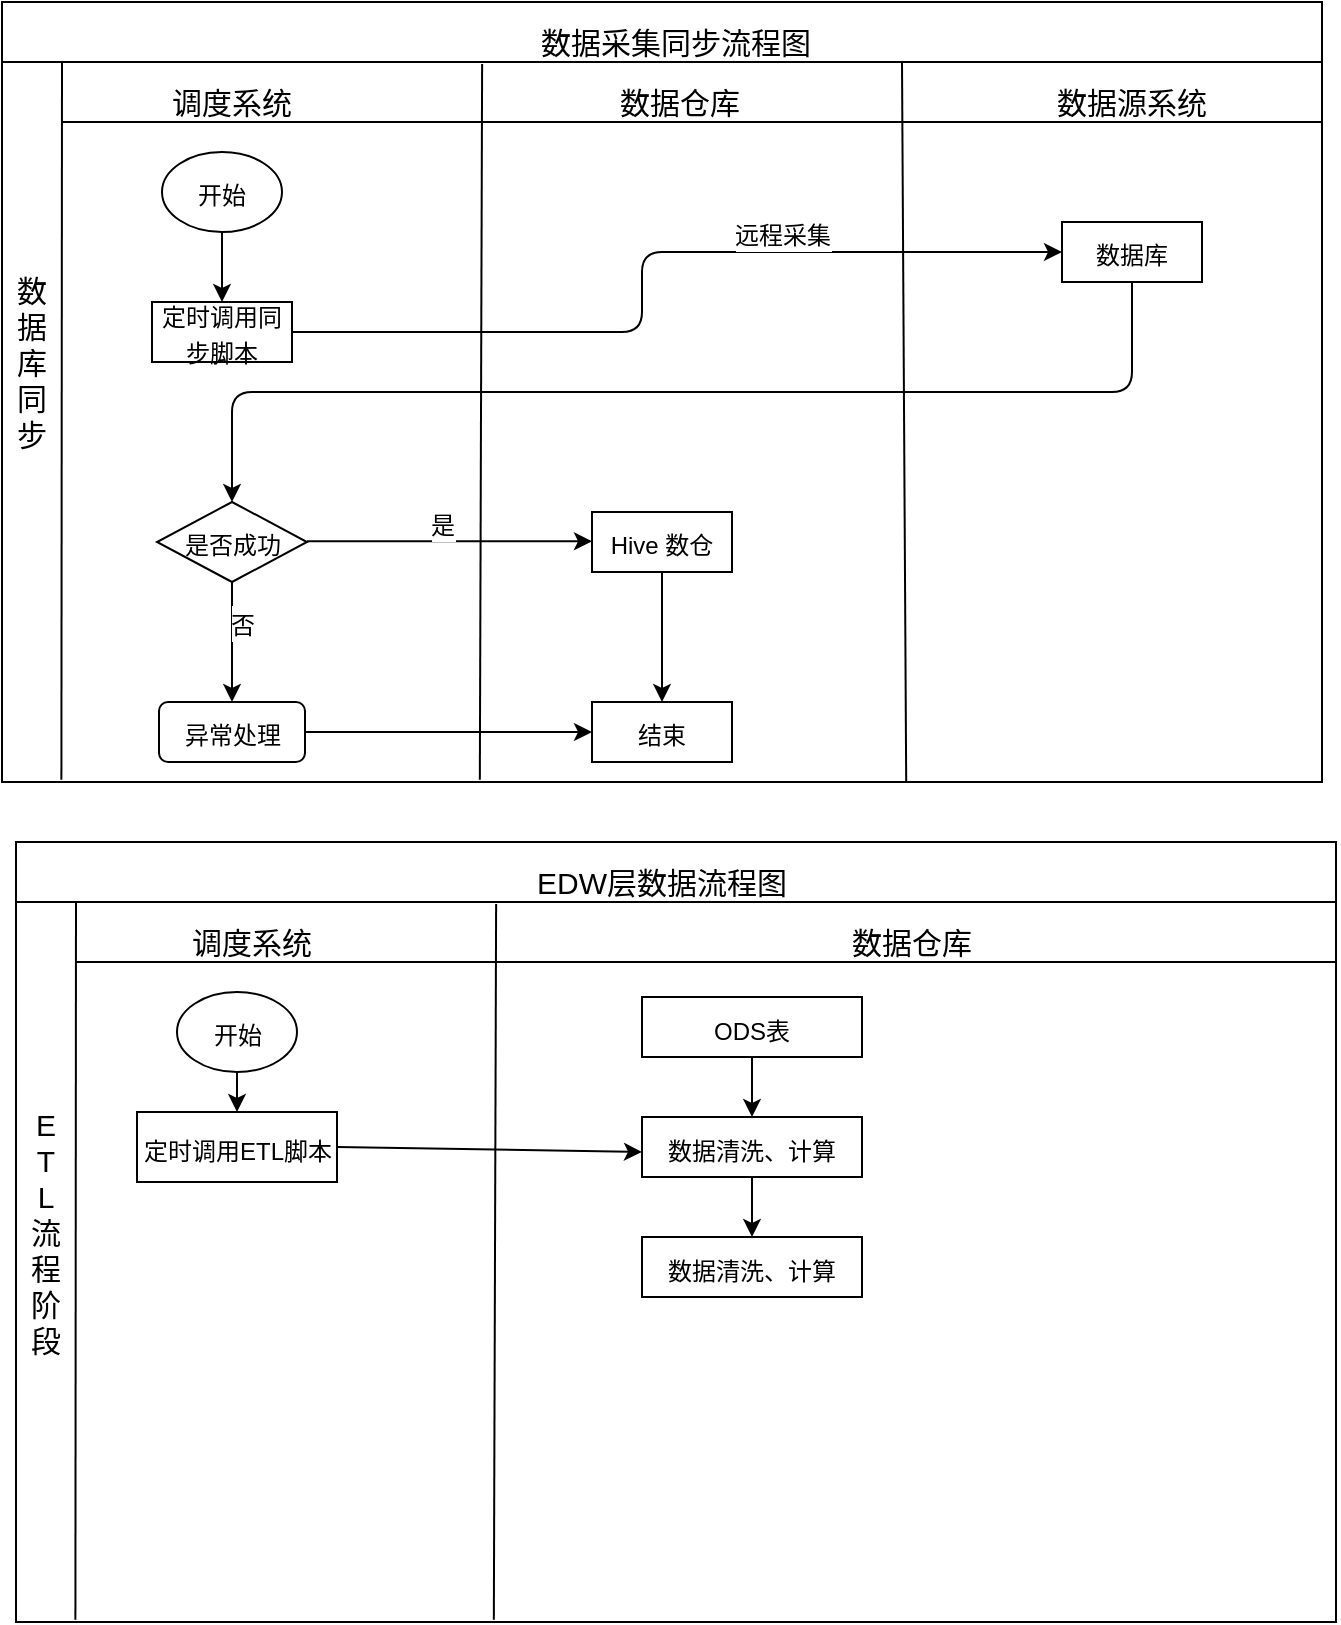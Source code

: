 <mxfile version="13.6.5" type="github">
  <diagram id="prtHgNgQTEPvFCAcTncT" name="Page-1">
    <mxGraphModel dx="821" dy="433" grid="1" gridSize="10" guides="1" tooltips="1" connect="1" arrows="1" fold="1" page="1" pageScale="1" pageWidth="827" pageHeight="1169" math="0" shadow="0">
      <root>
        <mxCell id="0" />
        <mxCell id="1" parent="0" />
        <mxCell id="pWh_urYRy6vtT1U0Wa_L-1" value="" style="rounded=0;whiteSpace=wrap;html=1;fillColor=none;" parent="1" vertex="1">
          <mxGeometry x="80" y="20" width="660" height="390" as="geometry" />
        </mxCell>
        <mxCell id="pWh_urYRy6vtT1U0Wa_L-4" value="" style="endArrow=none;html=1;entryX=0;entryY=0.077;entryDx=0;entryDy=0;entryPerimeter=0;" parent="1" target="pWh_urYRy6vtT1U0Wa_L-1" edge="1">
          <mxGeometry width="50" height="50" relative="1" as="geometry">
            <mxPoint x="740" y="50" as="sourcePoint" />
            <mxPoint x="220" y="90" as="targetPoint" />
            <Array as="points">
              <mxPoint x="480" y="50" />
            </Array>
          </mxGeometry>
        </mxCell>
        <mxCell id="pWh_urYRy6vtT1U0Wa_L-5" value="数据采集同步流程图" style="text;html=1;strokeColor=none;fillColor=none;align=center;verticalAlign=middle;whiteSpace=wrap;rounded=0;strokeWidth=10;fontSize=15;" parent="1" vertex="1">
          <mxGeometry x="310" y="30" width="214" height="20" as="geometry" />
        </mxCell>
        <mxCell id="pWh_urYRy6vtT1U0Wa_L-6" value="" style="endArrow=none;html=1;fontSize=15;exitX=0.045;exitY=0.997;exitDx=0;exitDy=0;exitPerimeter=0;" parent="1" source="pWh_urYRy6vtT1U0Wa_L-1" edge="1">
          <mxGeometry width="50" height="50" relative="1" as="geometry">
            <mxPoint x="120" y="409" as="sourcePoint" />
            <mxPoint x="110" y="50" as="targetPoint" />
          </mxGeometry>
        </mxCell>
        <mxCell id="pWh_urYRy6vtT1U0Wa_L-10" value="数据库同步" style="text;html=1;strokeColor=none;fillColor=none;align=center;verticalAlign=middle;whiteSpace=wrap;rounded=0;fontSize=15;" parent="1" vertex="1">
          <mxGeometry x="80" y="160" width="30" height="80" as="geometry" />
        </mxCell>
        <mxCell id="pWh_urYRy6vtT1U0Wa_L-11" value="" style="endArrow=none;html=1;fontSize=15;entryX=1;entryY=0.154;entryDx=0;entryDy=0;entryPerimeter=0;" parent="1" target="pWh_urYRy6vtT1U0Wa_L-1" edge="1">
          <mxGeometry width="50" height="50" relative="1" as="geometry">
            <mxPoint x="110" y="80" as="sourcePoint" />
            <mxPoint x="500" y="250" as="targetPoint" />
          </mxGeometry>
        </mxCell>
        <mxCell id="pWh_urYRy6vtT1U0Wa_L-12" value="" style="endArrow=none;html=1;fontSize=15;entryX=0.047;entryY=1.05;entryDx=0;entryDy=0;entryPerimeter=0;exitX=0.362;exitY=0.997;exitDx=0;exitDy=0;exitPerimeter=0;" parent="1" source="pWh_urYRy6vtT1U0Wa_L-1" target="pWh_urYRy6vtT1U0Wa_L-5" edge="1">
          <mxGeometry width="50" height="50" relative="1" as="geometry">
            <mxPoint x="450" y="300" as="sourcePoint" />
            <mxPoint x="500" y="250" as="targetPoint" />
          </mxGeometry>
        </mxCell>
        <mxCell id="pWh_urYRy6vtT1U0Wa_L-13" value="" style="endArrow=none;html=1;fontSize=15;exitX=0.685;exitY=1;exitDx=0;exitDy=0;exitPerimeter=0;" parent="1" source="pWh_urYRy6vtT1U0Wa_L-1" edge="1">
          <mxGeometry width="50" height="50" relative="1" as="geometry">
            <mxPoint x="328.92" y="418.83" as="sourcePoint" />
            <mxPoint x="530" y="50" as="targetPoint" />
          </mxGeometry>
        </mxCell>
        <mxCell id="pWh_urYRy6vtT1U0Wa_L-14" value="调度系统" style="text;html=1;strokeColor=none;fillColor=none;align=center;verticalAlign=middle;whiteSpace=wrap;rounded=0;fontSize=15;" parent="1" vertex="1">
          <mxGeometry x="160" y="60" width="70" height="20" as="geometry" />
        </mxCell>
        <mxCell id="pWh_urYRy6vtT1U0Wa_L-15" value="数据源系统" style="text;html=1;strokeColor=none;fillColor=none;align=center;verticalAlign=middle;whiteSpace=wrap;rounded=0;fontSize=15;" parent="1" vertex="1">
          <mxGeometry x="600" y="60" width="90" height="20" as="geometry" />
        </mxCell>
        <mxCell id="pWh_urYRy6vtT1U0Wa_L-16" value="数据仓库" style="text;html=1;strokeColor=none;fillColor=none;align=center;verticalAlign=middle;whiteSpace=wrap;rounded=0;fontSize=15;" parent="1" vertex="1">
          <mxGeometry x="384" y="60" width="70" height="20" as="geometry" />
        </mxCell>
        <mxCell id="JumAm3pUxMZuPT-CD0Lh-1" value="&lt;font style=&quot;font-size: 12px&quot;&gt;开始&lt;/font&gt;" style="ellipse;whiteSpace=wrap;html=1;strokeWidth=1;fillColor=none;fontSize=15;spacing=2;" parent="1" vertex="1">
          <mxGeometry x="160" y="95" width="60" height="40" as="geometry" />
        </mxCell>
        <mxCell id="JumAm3pUxMZuPT-CD0Lh-2" value="&lt;font style=&quot;font-size: 12px&quot;&gt;数据库&lt;/font&gt;" style="rounded=0;whiteSpace=wrap;html=1;strokeWidth=1;fillColor=none;fontSize=15;" parent="1" vertex="1">
          <mxGeometry x="610" y="130" width="70" height="30" as="geometry" />
        </mxCell>
        <mxCell id="JumAm3pUxMZuPT-CD0Lh-3" value="" style="edgeStyle=elbowEdgeStyle;elbow=horizontal;endArrow=classic;html=1;fontSize=15;entryX=0;entryY=0.5;entryDx=0;entryDy=0;exitX=1;exitY=0.5;exitDx=0;exitDy=0;" parent="1" source="JumAm3pUxMZuPT-CD0Lh-6" target="JumAm3pUxMZuPT-CD0Lh-2" edge="1">
          <mxGeometry width="50" height="50" relative="1" as="geometry">
            <mxPoint x="225" y="120" as="sourcePoint" />
            <mxPoint x="275" y="70" as="targetPoint" />
            <Array as="points">
              <mxPoint x="400" y="160" />
            </Array>
          </mxGeometry>
        </mxCell>
        <mxCell id="JumAm3pUxMZuPT-CD0Lh-10" value="&lt;font style=&quot;font-size: 12px&quot;&gt;远程采集&lt;/font&gt;" style="edgeLabel;html=1;align=center;verticalAlign=middle;resizable=0;points=[];fontSize=15;" parent="JumAm3pUxMZuPT-CD0Lh-3" vertex="1" connectable="0">
          <mxGeometry x="0.252" y="-4" relative="1" as="geometry">
            <mxPoint x="19" y="-14" as="offset" />
          </mxGeometry>
        </mxCell>
        <mxCell id="JumAm3pUxMZuPT-CD0Lh-6" value="&lt;font style=&quot;font-size: 12px&quot;&gt;定时调用同步脚本&lt;/font&gt;" style="rounded=0;whiteSpace=wrap;html=1;strokeWidth=1;fillColor=none;fontSize=15;" parent="1" vertex="1">
          <mxGeometry x="155" y="170" width="70" height="30" as="geometry" />
        </mxCell>
        <mxCell id="JumAm3pUxMZuPT-CD0Lh-7" value="" style="endArrow=classic;html=1;fontSize=15;exitX=0.5;exitY=1;exitDx=0;exitDy=0;" parent="1" source="JumAm3pUxMZuPT-CD0Lh-1" target="JumAm3pUxMZuPT-CD0Lh-6" edge="1">
          <mxGeometry width="50" height="50" relative="1" as="geometry">
            <mxPoint x="360" y="270" as="sourcePoint" />
            <mxPoint x="410" y="220" as="targetPoint" />
          </mxGeometry>
        </mxCell>
        <mxCell id="JumAm3pUxMZuPT-CD0Lh-11" value="&lt;font style=&quot;font-size: 12px&quot;&gt;是否成功&lt;/font&gt;" style="rhombus;whiteSpace=wrap;html=1;strokeWidth=1;fillColor=none;fontSize=15;" parent="1" vertex="1">
          <mxGeometry x="157.5" y="270" width="75" height="40" as="geometry" />
        </mxCell>
        <mxCell id="JumAm3pUxMZuPT-CD0Lh-15" value="" style="endArrow=classic;html=1;fontSize=15;edgeStyle=orthogonalEdgeStyle;entryX=0.5;entryY=0;entryDx=0;entryDy=0;exitX=0.5;exitY=1;exitDx=0;exitDy=0;" parent="1" source="JumAm3pUxMZuPT-CD0Lh-2" target="JumAm3pUxMZuPT-CD0Lh-11" edge="1">
          <mxGeometry width="50" height="50" relative="1" as="geometry">
            <mxPoint x="250" y="290" as="sourcePoint" />
            <mxPoint x="300" y="240" as="targetPoint" />
          </mxGeometry>
        </mxCell>
        <mxCell id="JumAm3pUxMZuPT-CD0Lh-17" value="" style="endArrow=classic;html=1;fontSize=15;entryX=0;entryY=0.5;entryDx=0;entryDy=0;" parent="1" edge="1">
          <mxGeometry width="50" height="50" relative="1" as="geometry">
            <mxPoint x="232.5" y="289.66" as="sourcePoint" />
            <mxPoint x="375" y="289.66" as="targetPoint" />
            <Array as="points" />
          </mxGeometry>
        </mxCell>
        <mxCell id="JumAm3pUxMZuPT-CD0Lh-21" value="&lt;font style=&quot;font-size: 12px&quot;&gt;是&lt;/font&gt;" style="edgeLabel;html=1;align=center;verticalAlign=middle;resizable=0;points=[];fontSize=15;" parent="JumAm3pUxMZuPT-CD0Lh-17" vertex="1" connectable="0">
          <mxGeometry x="-0.304" relative="1" as="geometry">
            <mxPoint x="17.84" y="-9.66" as="offset" />
          </mxGeometry>
        </mxCell>
        <mxCell id="JumAm3pUxMZuPT-CD0Lh-20" value="&lt;font style=&quot;font-size: 12px&quot;&gt;Hive 数仓&lt;/font&gt;" style="rounded=0;whiteSpace=wrap;html=1;strokeWidth=1;fillColor=none;fontSize=15;" parent="1" vertex="1">
          <mxGeometry x="375" y="275" width="70" height="30" as="geometry" />
        </mxCell>
        <mxCell id="JumAm3pUxMZuPT-CD0Lh-22" value="" style="endArrow=classic;html=1;fontSize=15;exitX=0.5;exitY=1;exitDx=0;exitDy=0;entryX=0.5;entryY=0;entryDx=0;entryDy=0;" parent="1" source="JumAm3pUxMZuPT-CD0Lh-11" target="JumAm3pUxMZuPT-CD0Lh-23" edge="1">
          <mxGeometry width="50" height="50" relative="1" as="geometry">
            <mxPoint x="330" y="300" as="sourcePoint" />
            <mxPoint x="380" y="250" as="targetPoint" />
          </mxGeometry>
        </mxCell>
        <mxCell id="JumAm3pUxMZuPT-CD0Lh-24" value="&lt;font style=&quot;font-size: 12px&quot;&gt;否&lt;/font&gt;" style="edgeLabel;html=1;align=center;verticalAlign=middle;resizable=0;points=[];fontSize=15;" parent="JumAm3pUxMZuPT-CD0Lh-22" vertex="1" connectable="0">
          <mxGeometry x="-0.467" y="1" relative="1" as="geometry">
            <mxPoint x="4" y="4" as="offset" />
          </mxGeometry>
        </mxCell>
        <mxCell id="JumAm3pUxMZuPT-CD0Lh-23" value="&lt;font style=&quot;font-size: 12px&quot;&gt;异常处理&lt;/font&gt;" style="rounded=1;whiteSpace=wrap;html=1;strokeWidth=1;fillColor=none;fontSize=15;" parent="1" vertex="1">
          <mxGeometry x="158.5" y="370" width="73" height="30" as="geometry" />
        </mxCell>
        <mxCell id="JumAm3pUxMZuPT-CD0Lh-26" value="&lt;font style=&quot;font-size: 12px&quot;&gt;结束&lt;/font&gt;" style="rounded=0;whiteSpace=wrap;html=1;strokeWidth=1;fillColor=none;fontSize=15;" parent="1" vertex="1">
          <mxGeometry x="375" y="370" width="70" height="30" as="geometry" />
        </mxCell>
        <mxCell id="JumAm3pUxMZuPT-CD0Lh-27" value="" style="endArrow=classic;html=1;fontSize=15;exitX=1;exitY=0.5;exitDx=0;exitDy=0;entryX=0;entryY=0.5;entryDx=0;entryDy=0;" parent="1" source="JumAm3pUxMZuPT-CD0Lh-23" target="JumAm3pUxMZuPT-CD0Lh-26" edge="1">
          <mxGeometry width="50" height="50" relative="1" as="geometry">
            <mxPoint x="260" y="410" as="sourcePoint" />
            <mxPoint x="310" y="360" as="targetPoint" />
          </mxGeometry>
        </mxCell>
        <mxCell id="JumAm3pUxMZuPT-CD0Lh-28" value="" style="endArrow=classic;html=1;fontSize=15;entryX=0.5;entryY=0;entryDx=0;entryDy=0;exitX=0.5;exitY=1;exitDx=0;exitDy=0;" parent="1" source="JumAm3pUxMZuPT-CD0Lh-20" target="JumAm3pUxMZuPT-CD0Lh-26" edge="1">
          <mxGeometry width="50" height="50" relative="1" as="geometry">
            <mxPoint x="350" y="370" as="sourcePoint" />
            <mxPoint x="400" y="320" as="targetPoint" />
          </mxGeometry>
        </mxCell>
        <mxCell id="A4urLGJuTzjjq3gdCbyF-1" value="" style="rounded=0;whiteSpace=wrap;html=1;fillColor=none;" vertex="1" parent="1">
          <mxGeometry x="87" y="440" width="660" height="390" as="geometry" />
        </mxCell>
        <mxCell id="A4urLGJuTzjjq3gdCbyF-2" value="" style="endArrow=none;html=1;entryX=0;entryY=0.077;entryDx=0;entryDy=0;entryPerimeter=0;" edge="1" parent="1" target="A4urLGJuTzjjq3gdCbyF-1">
          <mxGeometry width="50" height="50" relative="1" as="geometry">
            <mxPoint x="747" y="470" as="sourcePoint" />
            <mxPoint x="227" y="510" as="targetPoint" />
            <Array as="points">
              <mxPoint x="487" y="470" />
            </Array>
          </mxGeometry>
        </mxCell>
        <mxCell id="A4urLGJuTzjjq3gdCbyF-3" value="" style="endArrow=none;html=1;fontSize=15;exitX=0.045;exitY=0.997;exitDx=0;exitDy=0;exitPerimeter=0;" edge="1" parent="1" source="A4urLGJuTzjjq3gdCbyF-1">
          <mxGeometry width="50" height="50" relative="1" as="geometry">
            <mxPoint x="127" y="829" as="sourcePoint" />
            <mxPoint x="117" y="470" as="targetPoint" />
          </mxGeometry>
        </mxCell>
        <mxCell id="A4urLGJuTzjjq3gdCbyF-4" value="" style="endArrow=none;html=1;fontSize=15;entryX=1;entryY=0.154;entryDx=0;entryDy=0;entryPerimeter=0;" edge="1" parent="1" target="A4urLGJuTzjjq3gdCbyF-1">
          <mxGeometry width="50" height="50" relative="1" as="geometry">
            <mxPoint x="117" y="500" as="sourcePoint" />
            <mxPoint x="507" y="670" as="targetPoint" />
          </mxGeometry>
        </mxCell>
        <mxCell id="A4urLGJuTzjjq3gdCbyF-5" value="" style="endArrow=none;html=1;fontSize=15;entryX=0.047;entryY=1.05;entryDx=0;entryDy=0;entryPerimeter=0;exitX=0.362;exitY=0.997;exitDx=0;exitDy=0;exitPerimeter=0;" edge="1" parent="1" source="A4urLGJuTzjjq3gdCbyF-1">
          <mxGeometry width="50" height="50" relative="1" as="geometry">
            <mxPoint x="457" y="720" as="sourcePoint" />
            <mxPoint x="327.058" y="471" as="targetPoint" />
          </mxGeometry>
        </mxCell>
        <mxCell id="A4urLGJuTzjjq3gdCbyF-6" value="EDW层数据流程图" style="text;html=1;strokeColor=none;fillColor=none;align=center;verticalAlign=middle;whiteSpace=wrap;rounded=0;strokeWidth=10;fontSize=15;" vertex="1" parent="1">
          <mxGeometry x="303" y="450" width="214" height="20" as="geometry" />
        </mxCell>
        <mxCell id="A4urLGJuTzjjq3gdCbyF-7" value="调度系统" style="text;html=1;strokeColor=none;fillColor=none;align=center;verticalAlign=middle;whiteSpace=wrap;rounded=0;fontSize=15;" vertex="1" parent="1">
          <mxGeometry x="170" y="480" width="70" height="20" as="geometry" />
        </mxCell>
        <mxCell id="A4urLGJuTzjjq3gdCbyF-8" value="数据仓库" style="text;html=1;strokeColor=none;fillColor=none;align=center;verticalAlign=middle;whiteSpace=wrap;rounded=0;fontSize=15;" vertex="1" parent="1">
          <mxGeometry x="500" y="480" width="70" height="20" as="geometry" />
        </mxCell>
        <mxCell id="A4urLGJuTzjjq3gdCbyF-9" value="E&lt;br&gt;T&lt;br&gt;L&lt;br&gt;流程阶段" style="text;html=1;strokeColor=none;fillColor=none;align=center;verticalAlign=middle;whiteSpace=wrap;rounded=0;fontSize=15;" vertex="1" parent="1">
          <mxGeometry x="87" y="565" width="30" height="140" as="geometry" />
        </mxCell>
        <mxCell id="A4urLGJuTzjjq3gdCbyF-12" value="&lt;font style=&quot;font-size: 12px&quot;&gt;开始&lt;/font&gt;" style="ellipse;whiteSpace=wrap;html=1;strokeWidth=1;fillColor=none;fontSize=15;spacing=2;" vertex="1" parent="1">
          <mxGeometry x="167.5" y="515" width="60" height="40" as="geometry" />
        </mxCell>
        <mxCell id="A4urLGJuTzjjq3gdCbyF-13" value="&lt;font style=&quot;font-size: 12px&quot;&gt;定时调用ETL脚本&lt;/font&gt;" style="rounded=0;whiteSpace=wrap;html=1;strokeWidth=1;fillColor=none;fontSize=15;" vertex="1" parent="1">
          <mxGeometry x="147.5" y="575" width="100" height="35" as="geometry" />
        </mxCell>
        <mxCell id="A4urLGJuTzjjq3gdCbyF-14" value="" style="endArrow=classic;html=1;fontSize=15;exitX=0.5;exitY=1;exitDx=0;exitDy=0;" edge="1" parent="1" source="A4urLGJuTzjjq3gdCbyF-12" target="A4urLGJuTzjjq3gdCbyF-13">
          <mxGeometry width="50" height="50" relative="1" as="geometry">
            <mxPoint x="367.5" y="705" as="sourcePoint" />
            <mxPoint x="417.5" y="655" as="targetPoint" />
          </mxGeometry>
        </mxCell>
        <mxCell id="A4urLGJuTzjjq3gdCbyF-15" value="&lt;font style=&quot;font-size: 12px&quot;&gt;ODS表&lt;/font&gt;" style="rounded=0;whiteSpace=wrap;html=1;strokeWidth=1;fillColor=none;fontSize=15;" vertex="1" parent="1">
          <mxGeometry x="400" y="517.5" width="110" height="30" as="geometry" />
        </mxCell>
        <mxCell id="A4urLGJuTzjjq3gdCbyF-16" value="&lt;font style=&quot;font-size: 12px&quot;&gt;数据清洗、计算&lt;/font&gt;" style="rounded=0;whiteSpace=wrap;html=1;strokeWidth=1;fillColor=none;fontSize=15;" vertex="1" parent="1">
          <mxGeometry x="400" y="577.5" width="110" height="30" as="geometry" />
        </mxCell>
        <mxCell id="A4urLGJuTzjjq3gdCbyF-17" value="" style="endArrow=classic;html=1;fontSize=15;entryX=0.5;entryY=0;entryDx=0;entryDy=0;exitX=0.5;exitY=1;exitDx=0;exitDy=0;" edge="1" parent="1" source="A4urLGJuTzjjq3gdCbyF-15" target="A4urLGJuTzjjq3gdCbyF-16">
          <mxGeometry width="50" height="50" relative="1" as="geometry">
            <mxPoint x="475" y="615" as="sourcePoint" />
            <mxPoint x="525" y="565" as="targetPoint" />
          </mxGeometry>
        </mxCell>
        <mxCell id="A4urLGJuTzjjq3gdCbyF-24" value="" style="endArrow=classic;html=1;exitX=1;exitY=0.5;exitDx=0;exitDy=0;" edge="1" parent="1" source="A4urLGJuTzjjq3gdCbyF-13">
          <mxGeometry width="50" height="50" relative="1" as="geometry">
            <mxPoint x="270" y="630" as="sourcePoint" />
            <mxPoint x="400" y="595" as="targetPoint" />
          </mxGeometry>
        </mxCell>
        <mxCell id="A4urLGJuTzjjq3gdCbyF-27" value="&lt;font style=&quot;font-size: 12px&quot;&gt;数据清洗、计算&lt;/font&gt;" style="rounded=0;whiteSpace=wrap;html=1;strokeWidth=1;fillColor=none;fontSize=15;" vertex="1" parent="1">
          <mxGeometry x="400" y="637.5" width="110" height="30" as="geometry" />
        </mxCell>
        <mxCell id="A4urLGJuTzjjq3gdCbyF-31" value="" style="endArrow=classic;html=1;entryX=0.5;entryY=0;entryDx=0;entryDy=0;exitX=0.5;exitY=1;exitDx=0;exitDy=0;" edge="1" parent="1" source="A4urLGJuTzjjq3gdCbyF-16" target="A4urLGJuTzjjq3gdCbyF-27">
          <mxGeometry width="50" height="50" relative="1" as="geometry">
            <mxPoint x="400" y="710" as="sourcePoint" />
            <mxPoint x="450" y="660" as="targetPoint" />
          </mxGeometry>
        </mxCell>
      </root>
    </mxGraphModel>
  </diagram>
</mxfile>
